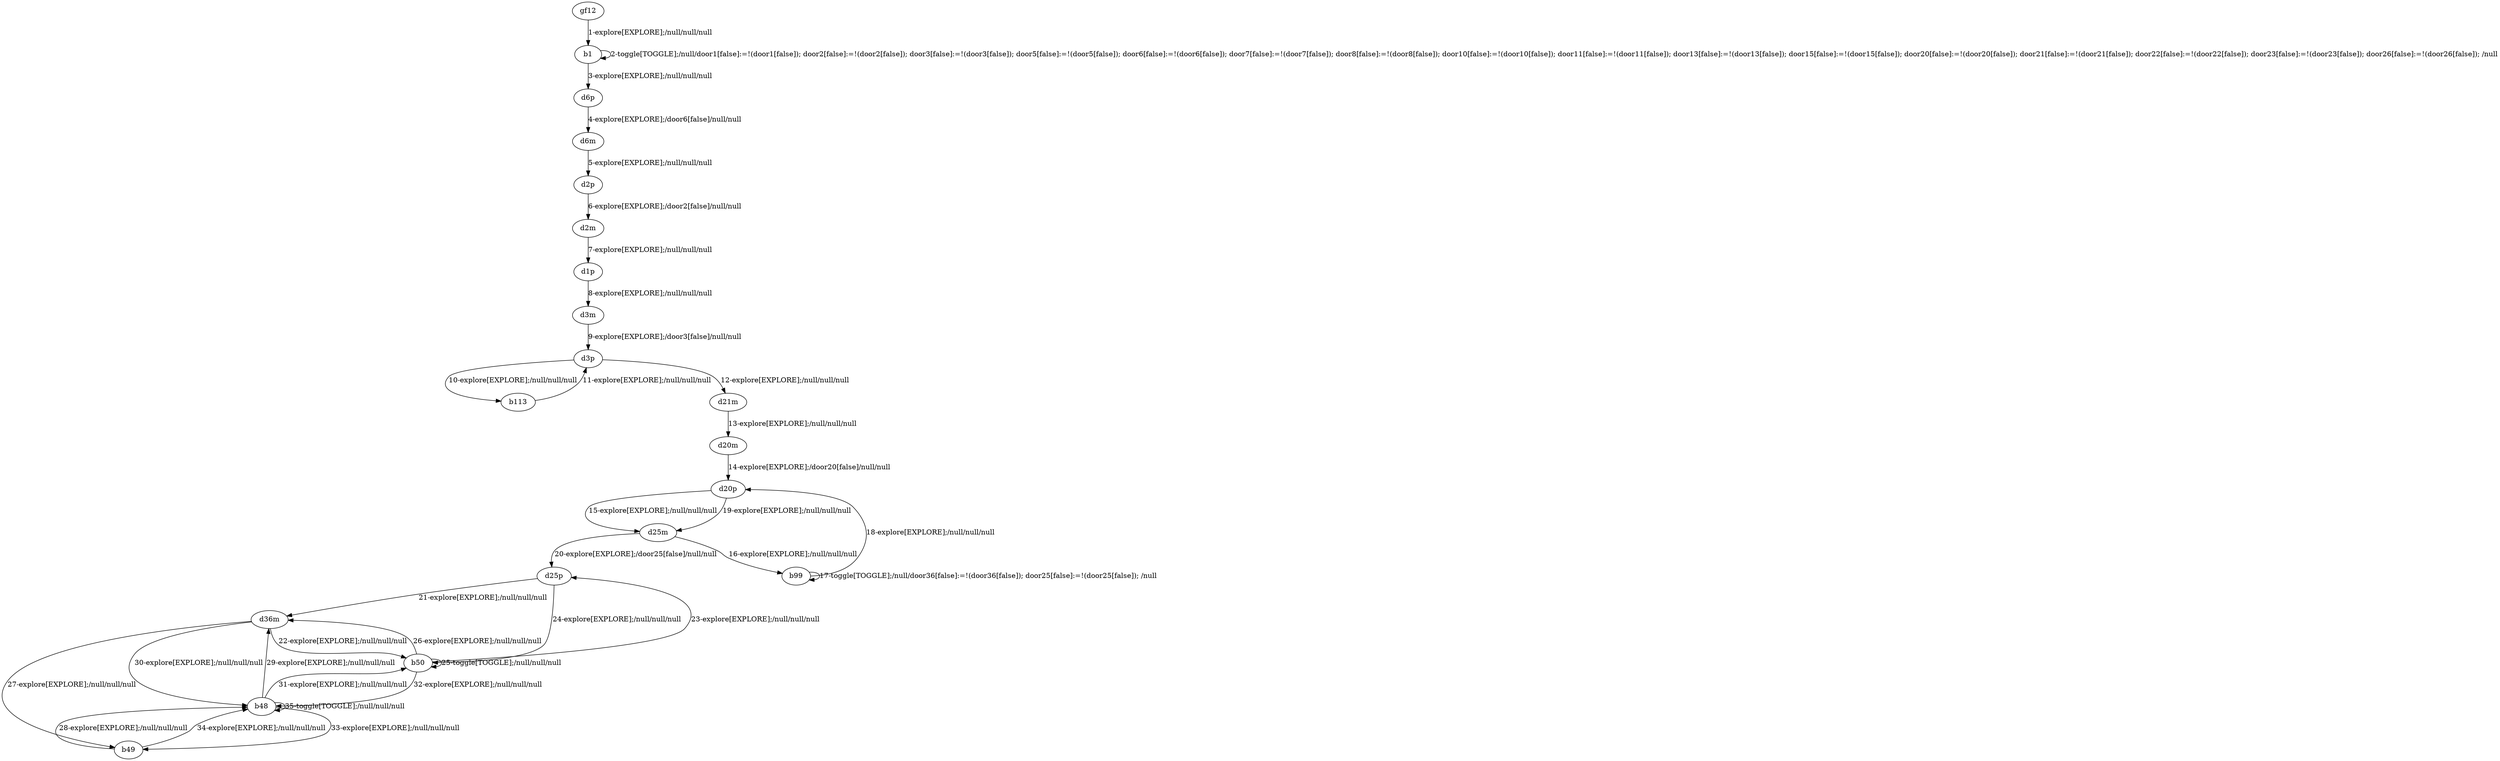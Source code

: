 # Total number of goals covered by this test: 1
# b48 --> b48

digraph g {
"gf12" -> "b1" [label = "1-explore[EXPLORE];/null/null/null"];
"b1" -> "b1" [label = "2-toggle[TOGGLE];/null/door1[false]:=!(door1[false]); door2[false]:=!(door2[false]); door3[false]:=!(door3[false]); door5[false]:=!(door5[false]); door6[false]:=!(door6[false]); door7[false]:=!(door7[false]); door8[false]:=!(door8[false]); door10[false]:=!(door10[false]); door11[false]:=!(door11[false]); door13[false]:=!(door13[false]); door15[false]:=!(door15[false]); door20[false]:=!(door20[false]); door21[false]:=!(door21[false]); door22[false]:=!(door22[false]); door23[false]:=!(door23[false]); door26[false]:=!(door26[false]); /null"];
"b1" -> "d6p" [label = "3-explore[EXPLORE];/null/null/null"];
"d6p" -> "d6m" [label = "4-explore[EXPLORE];/door6[false]/null/null"];
"d6m" -> "d2p" [label = "5-explore[EXPLORE];/null/null/null"];
"d2p" -> "d2m" [label = "6-explore[EXPLORE];/door2[false]/null/null"];
"d2m" -> "d1p" [label = "7-explore[EXPLORE];/null/null/null"];
"d1p" -> "d3m" [label = "8-explore[EXPLORE];/null/null/null"];
"d3m" -> "d3p" [label = "9-explore[EXPLORE];/door3[false]/null/null"];
"d3p" -> "b113" [label = "10-explore[EXPLORE];/null/null/null"];
"b113" -> "d3p" [label = "11-explore[EXPLORE];/null/null/null"];
"d3p" -> "d21m" [label = "12-explore[EXPLORE];/null/null/null"];
"d21m" -> "d20m" [label = "13-explore[EXPLORE];/null/null/null"];
"d20m" -> "d20p" [label = "14-explore[EXPLORE];/door20[false]/null/null"];
"d20p" -> "d25m" [label = "15-explore[EXPLORE];/null/null/null"];
"d25m" -> "b99" [label = "16-explore[EXPLORE];/null/null/null"];
"b99" -> "b99" [label = "17-toggle[TOGGLE];/null/door36[false]:=!(door36[false]); door25[false]:=!(door25[false]); /null"];
"b99" -> "d20p" [label = "18-explore[EXPLORE];/null/null/null"];
"d20p" -> "d25m" [label = "19-explore[EXPLORE];/null/null/null"];
"d25m" -> "d25p" [label = "20-explore[EXPLORE];/door25[false]/null/null"];
"d25p" -> "d36m" [label = "21-explore[EXPLORE];/null/null/null"];
"d36m" -> "b50" [label = "22-explore[EXPLORE];/null/null/null"];
"b50" -> "d25p" [label = "23-explore[EXPLORE];/null/null/null"];
"d25p" -> "b50" [label = "24-explore[EXPLORE];/null/null/null"];
"b50" -> "b50" [label = "25-toggle[TOGGLE];/null/null/null"];
"b50" -> "d36m" [label = "26-explore[EXPLORE];/null/null/null"];
"d36m" -> "b49" [label = "27-explore[EXPLORE];/null/null/null"];
"b49" -> "b48" [label = "28-explore[EXPLORE];/null/null/null"];
"b48" -> "d36m" [label = "29-explore[EXPLORE];/null/null/null"];
"d36m" -> "b48" [label = "30-explore[EXPLORE];/null/null/null"];
"b48" -> "b50" [label = "31-explore[EXPLORE];/null/null/null"];
"b50" -> "b48" [label = "32-explore[EXPLORE];/null/null/null"];
"b48" -> "b49" [label = "33-explore[EXPLORE];/null/null/null"];
"b49" -> "b48" [label = "34-explore[EXPLORE];/null/null/null"];
"b48" -> "b48" [label = "35-toggle[TOGGLE];/null/null/null"];
}
